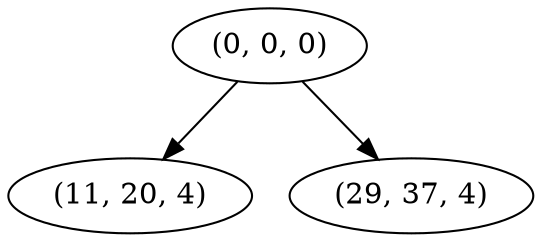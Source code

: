 digraph tree {
    "(0, 0, 0)";
    "(11, 20, 4)";
    "(29, 37, 4)";
    "(0, 0, 0)" -> "(11, 20, 4)";
    "(0, 0, 0)" -> "(29, 37, 4)";
}
